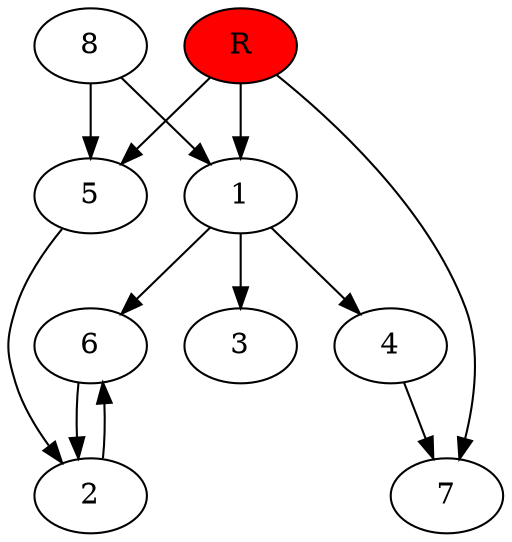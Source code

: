 digraph prb15437 {
	1
	2
	3
	4
	5
	6
	7
	8
	R [fillcolor="#ff0000" style=filled]
	1 -> 3
	1 -> 4
	1 -> 6
	2 -> 6
	4 -> 7
	5 -> 2
	6 -> 2
	8 -> 1
	8 -> 5
	R -> 1
	R -> 5
	R -> 7
}
